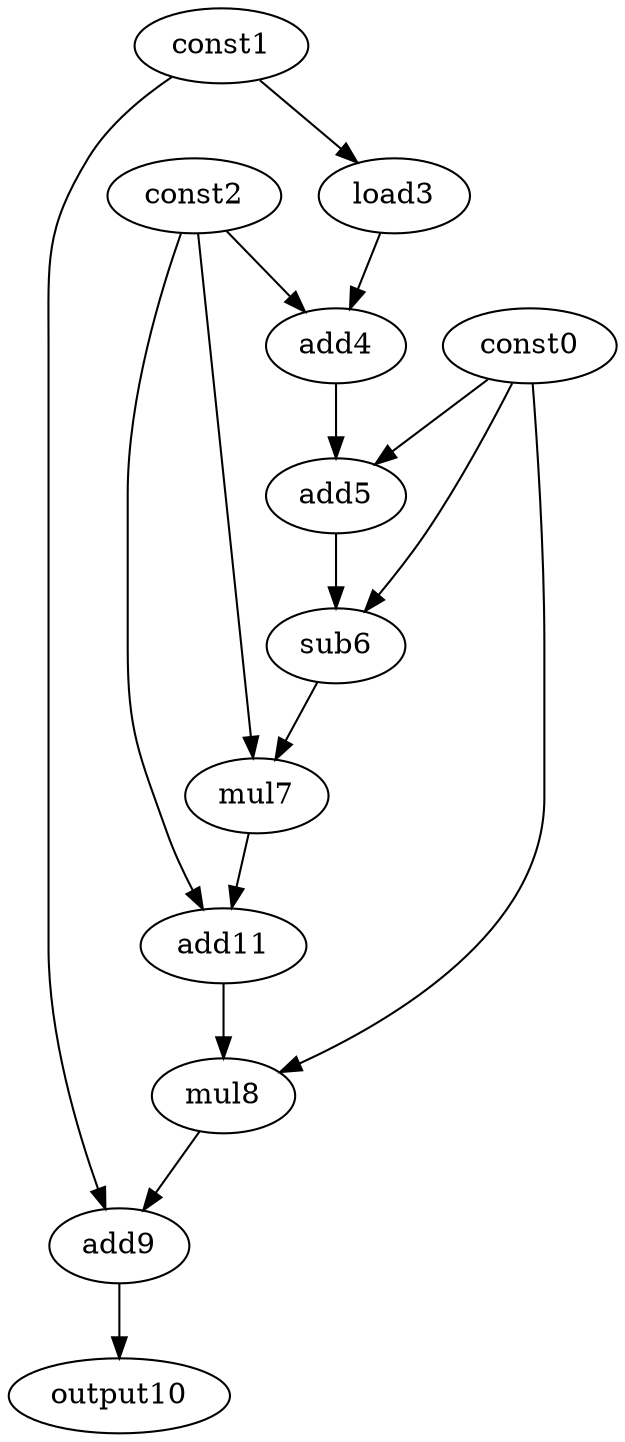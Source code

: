 digraph G { 
const0[opcode=const]; 
const1[opcode=const]; 
const2[opcode=const]; 
load3[opcode=load]; 
add4[opcode=add]; 
add5[opcode=add]; 
sub6[opcode=sub]; 
mul7[opcode=mul]; 
mul8[opcode=mul]; 
add9[opcode=add]; 
output10[opcode=output]; 
add11[opcode=add]; 
const1->load3[operand=0];
const2->add4[operand=0];
load3->add4[operand=1];
const0->add5[operand=0];
add4->add5[operand=1];
const0->sub6[operand=0];
add5->sub6[operand=1];
const2->mul7[operand=0];
sub6->mul7[operand=1];
const2->add11[operand=0];
mul7->add11[operand=1];
const0->mul8[operand=0];
add11->mul8[operand=1];
mul8->add9[operand=0];
const1->add9[operand=1];
add9->output10[operand=0];
}
